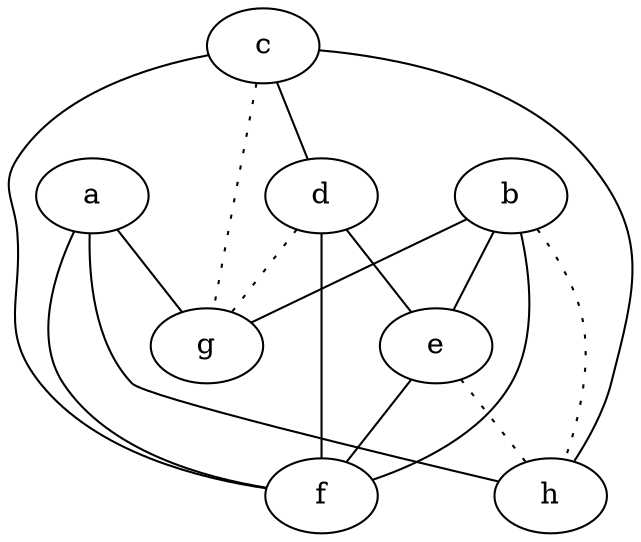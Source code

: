 graph {
a -- f;
a -- g;
a -- h;
b -- e;
b -- f;
b -- g;
b -- h [style=dotted];
c -- d;
c -- f;
c -- g [style=dotted];
c -- h;
d -- e;
d -- f;
d -- g [style=dotted];
e -- f;
e -- h [style=dotted];
}

